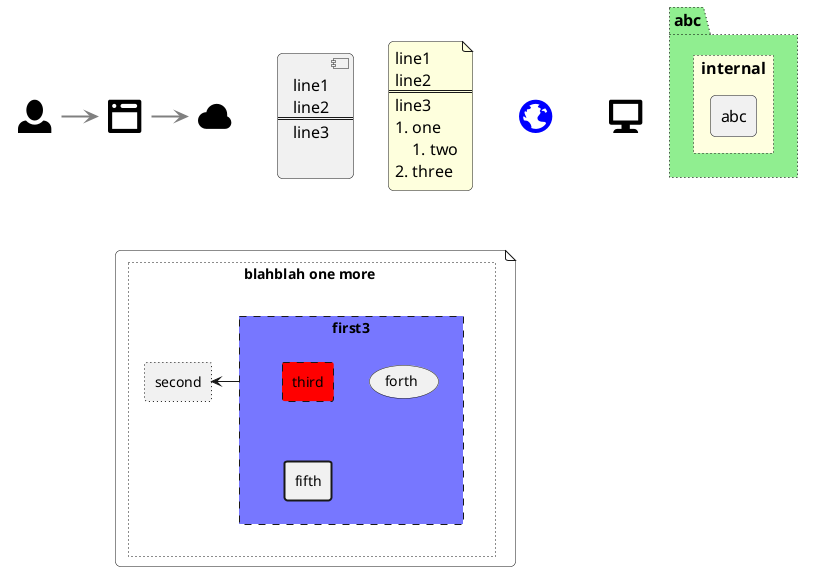@startuml
skinparam defaultFontName Segoe UI
skinparam Style strictuml
skinparam DefaultFontSize 16
skinparam ArrowThickness 2.2
skinparam ArrowColor #gray
skinparam sequenceArrowThickness 2
skinparam DefaultTextAlignment left
skinparam roundcorner 10

'skinparam maxmessagesize 60

' using  hide stereotype & grouping the icons using card
'icons can be shown as icon only by disabling the borderand background styles
hide stereotype
skinparam card<<only_icon>> {
    BorderColor none
    BackgroundColor none
    Shadowing false
}
card "<size:50><&cloud></size>" as cloud <<only_icon>> {

}
card "<size:50><&person></size>" as person <<only_icon>>{

}
card "<color:#blue><size:50><&globe></size>" as globe <<only_icon>>{

}
card "<size:50><&browser></size>" as br <<only_icon>>{

}
card "<size:50><&monitor></size>" as monitor <<only_icon>>{

}

person -> br
br ->cloud
' multiline componet don;t use "as" while naming
' object should be declared with [ ]
component mmline [
    line1
    line2
    ===
    line3

]
note as demo 
line1
line2
===
line3
# one
## two
# three
end note

' if you want to use the inline formating make sure to have external diag
' contains some internal component
package "abc" as abc1 #lightgreen;line.dotted {
    rectangle internal #lightyellow;line.dotted{
        rectangle abc {

        }
    }
}
' you can use hide keyword  to hide any object
hide abc

note as one #white
{{
rectangle "blahblah one more " as bb  #line.dotted {
    rectangle "first3" as fst #77F;line.dashed {
        rectangle third #red;line.dashed
        (forth)
        rectangle fifth #line.bold
    }
    rectangle "second" as scnd #line.dotted {
        
    }
    fst -> scnd

}
}}
end note

@enduml